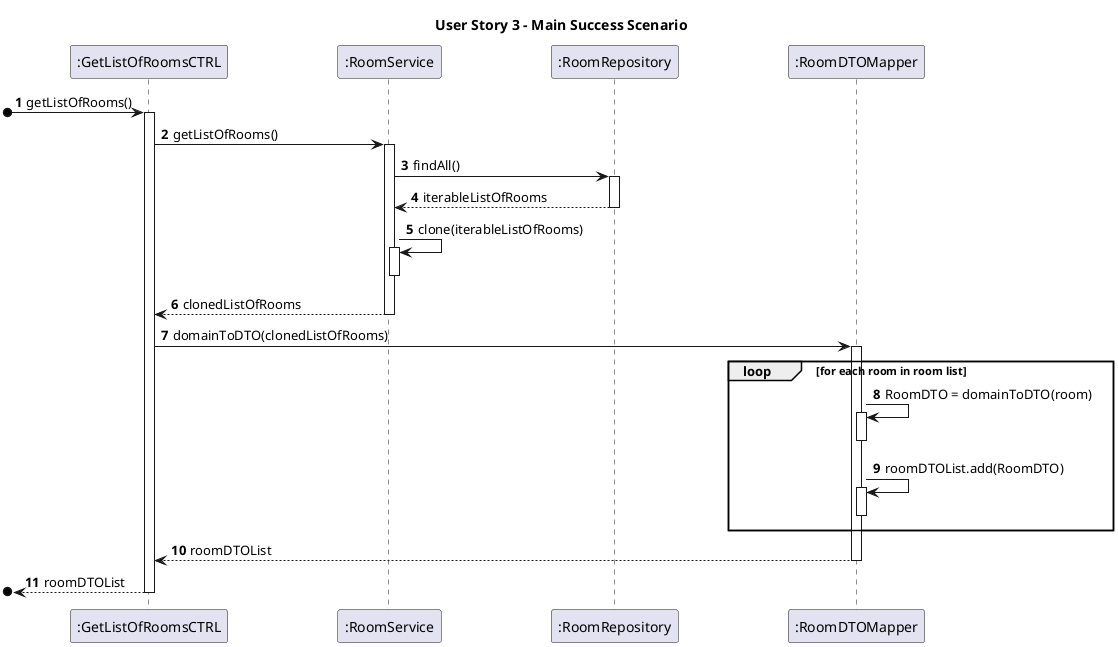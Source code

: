 @startuml

skinparam ParticipantPadding 50
autonumber
title User Story 3 - Main Success Scenario

participant ":GetListOfRoomsCTRL" as C
participant ":RoomService" as RS
participant ":RoomRepository" as RR
participant ":RoomDTOMapper" as RM

[o-> C : getListOfRooms()
activate C
C -> RS : getListOfRooms()
activate RS

RS -> RR : findAll()
activate RR


RR --> RS : iterableListOfRooms

deactivate RR


RS -> RS : clone(iterableListOfRooms)
activate RS
deactivate RS
RS --> C : clonedListOfRooms

deactivate RS

C -> RM : domainToDTO(clonedListOfRooms)

activate RM
loop for each room in room list
RM -> RM : RoomDTO = domainToDTO(room)
activate RM
deactivate RM
RM -> RM : roomDTOList.add(RoomDTO)
activate RM
deactivate RM
end loop
RM --> C : roomDTOList
deactivate RM




[o<-- C : roomDTOList

deactivate C




@enduml